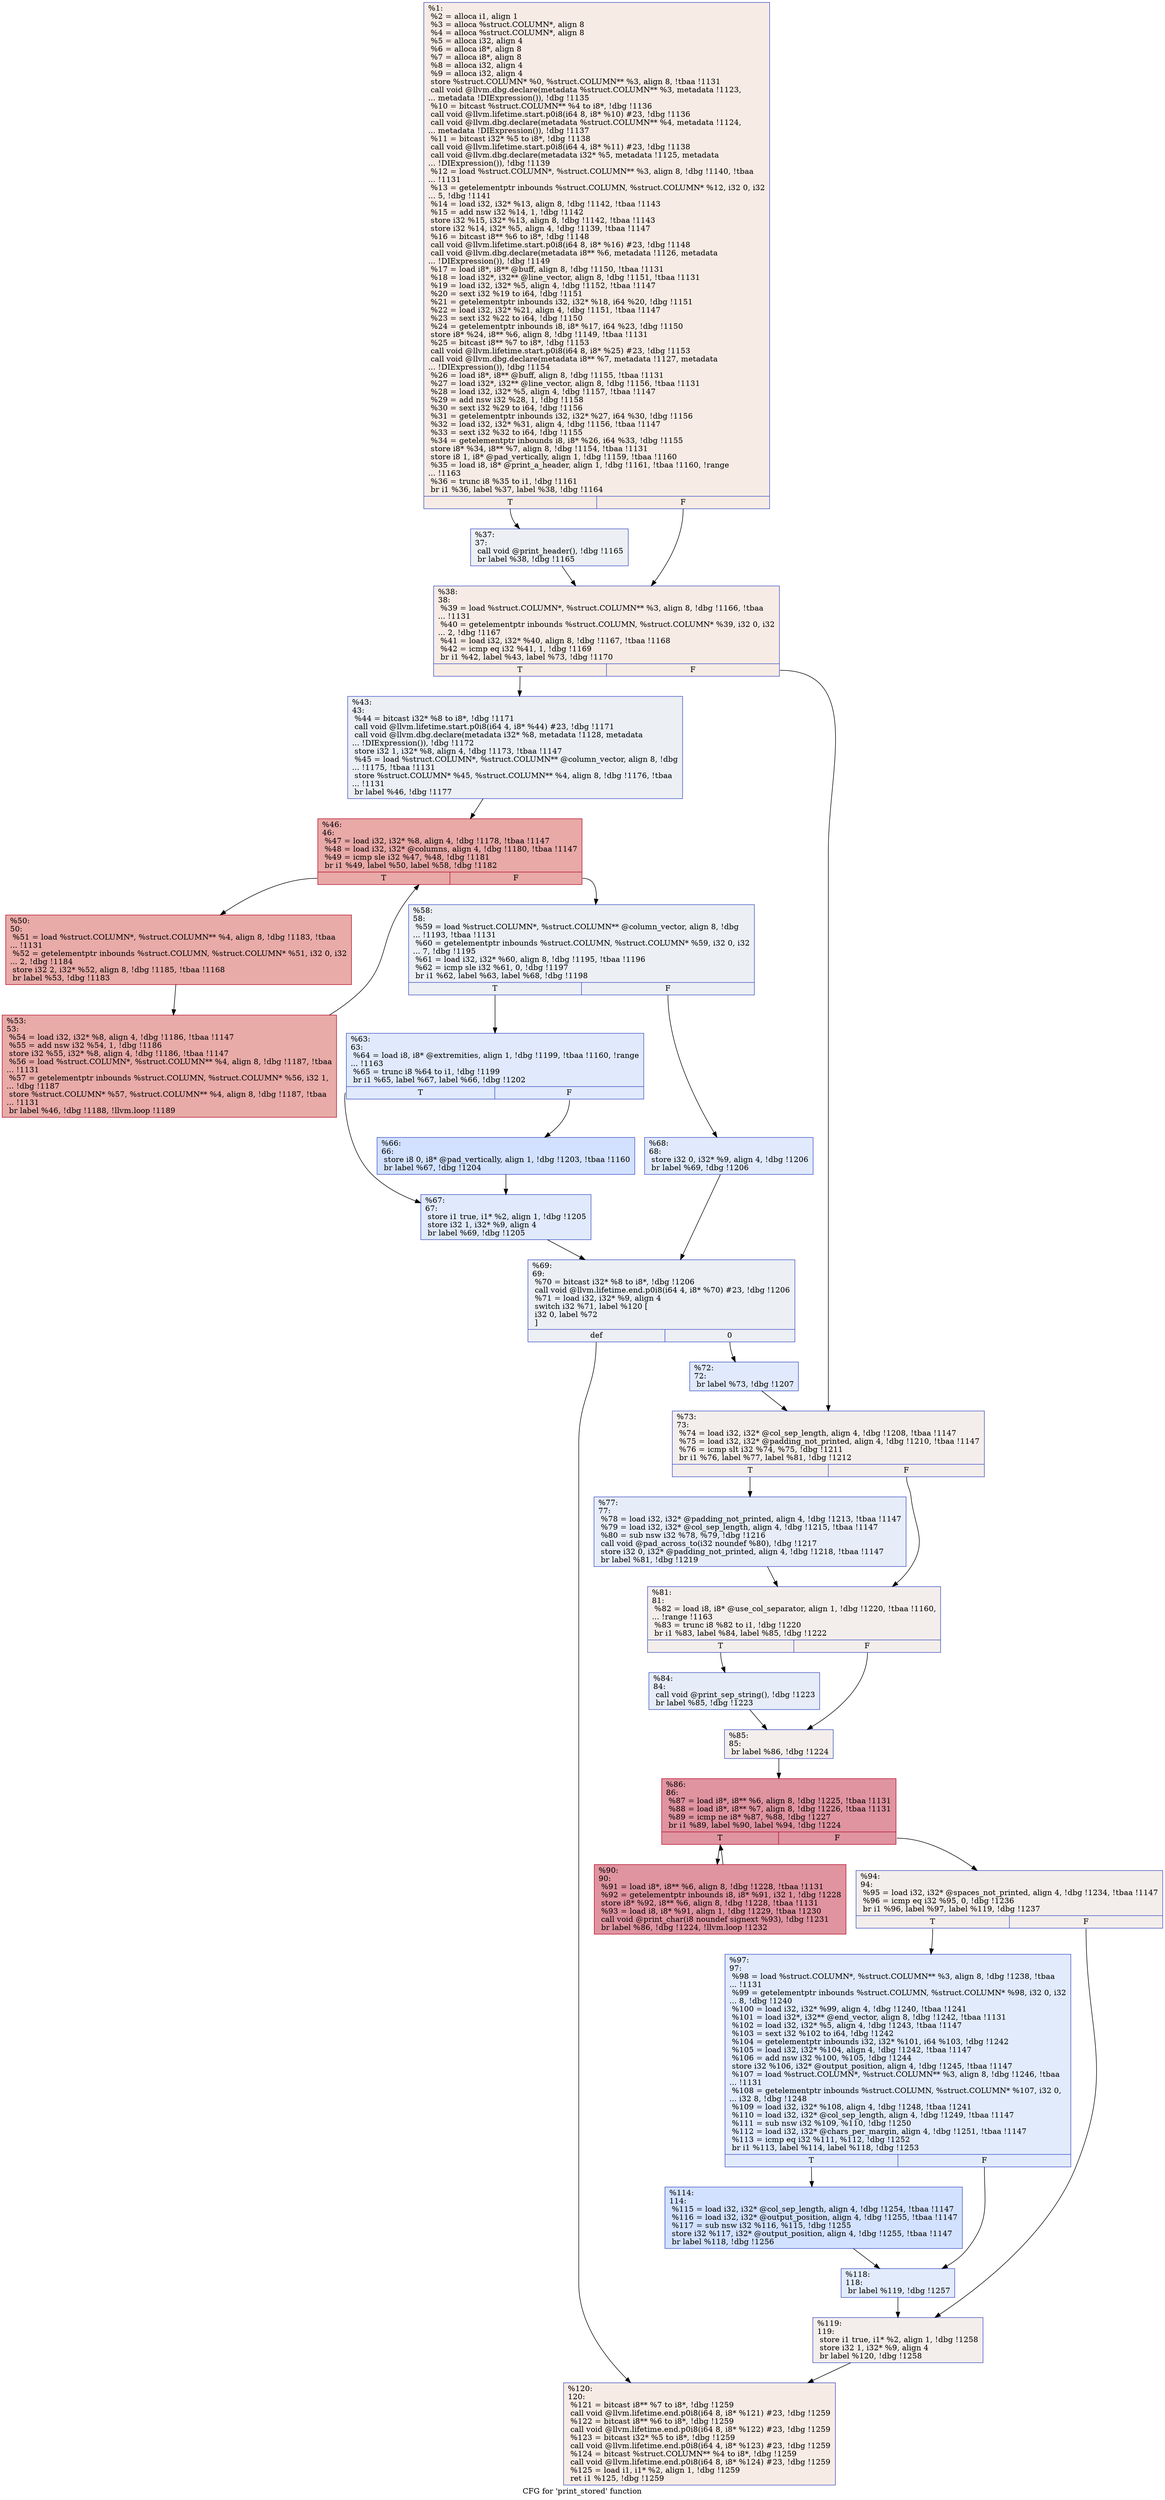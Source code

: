 digraph "CFG for 'print_stored' function" {
	label="CFG for 'print_stored' function";

	Node0x15e7250 [shape=record,color="#3d50c3ff", style=filled, fillcolor="#ecd3c570",label="{%1:\l  %2 = alloca i1, align 1\l  %3 = alloca %struct.COLUMN*, align 8\l  %4 = alloca %struct.COLUMN*, align 8\l  %5 = alloca i32, align 4\l  %6 = alloca i8*, align 8\l  %7 = alloca i8*, align 8\l  %8 = alloca i32, align 4\l  %9 = alloca i32, align 4\l  store %struct.COLUMN* %0, %struct.COLUMN** %3, align 8, !tbaa !1131\l  call void @llvm.dbg.declare(metadata %struct.COLUMN** %3, metadata !1123,\l... metadata !DIExpression()), !dbg !1135\l  %10 = bitcast %struct.COLUMN** %4 to i8*, !dbg !1136\l  call void @llvm.lifetime.start.p0i8(i64 8, i8* %10) #23, !dbg !1136\l  call void @llvm.dbg.declare(metadata %struct.COLUMN** %4, metadata !1124,\l... metadata !DIExpression()), !dbg !1137\l  %11 = bitcast i32* %5 to i8*, !dbg !1138\l  call void @llvm.lifetime.start.p0i8(i64 4, i8* %11) #23, !dbg !1138\l  call void @llvm.dbg.declare(metadata i32* %5, metadata !1125, metadata\l... !DIExpression()), !dbg !1139\l  %12 = load %struct.COLUMN*, %struct.COLUMN** %3, align 8, !dbg !1140, !tbaa\l... !1131\l  %13 = getelementptr inbounds %struct.COLUMN, %struct.COLUMN* %12, i32 0, i32\l... 5, !dbg !1141\l  %14 = load i32, i32* %13, align 8, !dbg !1142, !tbaa !1143\l  %15 = add nsw i32 %14, 1, !dbg !1142\l  store i32 %15, i32* %13, align 8, !dbg !1142, !tbaa !1143\l  store i32 %14, i32* %5, align 4, !dbg !1139, !tbaa !1147\l  %16 = bitcast i8** %6 to i8*, !dbg !1148\l  call void @llvm.lifetime.start.p0i8(i64 8, i8* %16) #23, !dbg !1148\l  call void @llvm.dbg.declare(metadata i8** %6, metadata !1126, metadata\l... !DIExpression()), !dbg !1149\l  %17 = load i8*, i8** @buff, align 8, !dbg !1150, !tbaa !1131\l  %18 = load i32*, i32** @line_vector, align 8, !dbg !1151, !tbaa !1131\l  %19 = load i32, i32* %5, align 4, !dbg !1152, !tbaa !1147\l  %20 = sext i32 %19 to i64, !dbg !1151\l  %21 = getelementptr inbounds i32, i32* %18, i64 %20, !dbg !1151\l  %22 = load i32, i32* %21, align 4, !dbg !1151, !tbaa !1147\l  %23 = sext i32 %22 to i64, !dbg !1150\l  %24 = getelementptr inbounds i8, i8* %17, i64 %23, !dbg !1150\l  store i8* %24, i8** %6, align 8, !dbg !1149, !tbaa !1131\l  %25 = bitcast i8** %7 to i8*, !dbg !1153\l  call void @llvm.lifetime.start.p0i8(i64 8, i8* %25) #23, !dbg !1153\l  call void @llvm.dbg.declare(metadata i8** %7, metadata !1127, metadata\l... !DIExpression()), !dbg !1154\l  %26 = load i8*, i8** @buff, align 8, !dbg !1155, !tbaa !1131\l  %27 = load i32*, i32** @line_vector, align 8, !dbg !1156, !tbaa !1131\l  %28 = load i32, i32* %5, align 4, !dbg !1157, !tbaa !1147\l  %29 = add nsw i32 %28, 1, !dbg !1158\l  %30 = sext i32 %29 to i64, !dbg !1156\l  %31 = getelementptr inbounds i32, i32* %27, i64 %30, !dbg !1156\l  %32 = load i32, i32* %31, align 4, !dbg !1156, !tbaa !1147\l  %33 = sext i32 %32 to i64, !dbg !1155\l  %34 = getelementptr inbounds i8, i8* %26, i64 %33, !dbg !1155\l  store i8* %34, i8** %7, align 8, !dbg !1154, !tbaa !1131\l  store i8 1, i8* @pad_vertically, align 1, !dbg !1159, !tbaa !1160\l  %35 = load i8, i8* @print_a_header, align 1, !dbg !1161, !tbaa !1160, !range\l... !1163\l  %36 = trunc i8 %35 to i1, !dbg !1161\l  br i1 %36, label %37, label %38, !dbg !1164\l|{<s0>T|<s1>F}}"];
	Node0x15e7250:s0 -> Node0x163b730;
	Node0x15e7250:s1 -> Node0x163b780;
	Node0x163b730 [shape=record,color="#3d50c3ff", style=filled, fillcolor="#d4dbe670",label="{%37:\l37:                                               \l  call void @print_header(), !dbg !1165\l  br label %38, !dbg !1165\l}"];
	Node0x163b730 -> Node0x163b780;
	Node0x163b780 [shape=record,color="#3d50c3ff", style=filled, fillcolor="#ecd3c570",label="{%38:\l38:                                               \l  %39 = load %struct.COLUMN*, %struct.COLUMN** %3, align 8, !dbg !1166, !tbaa\l... !1131\l  %40 = getelementptr inbounds %struct.COLUMN, %struct.COLUMN* %39, i32 0, i32\l... 2, !dbg !1167\l  %41 = load i32, i32* %40, align 8, !dbg !1167, !tbaa !1168\l  %42 = icmp eq i32 %41, 1, !dbg !1169\l  br i1 %42, label %43, label %73, !dbg !1170\l|{<s0>T|<s1>F}}"];
	Node0x163b780:s0 -> Node0x163b7d0;
	Node0x163b780:s1 -> Node0x163bb40;
	Node0x163b7d0 [shape=record,color="#3d50c3ff", style=filled, fillcolor="#d4dbe670",label="{%43:\l43:                                               \l  %44 = bitcast i32* %8 to i8*, !dbg !1171\l  call void @llvm.lifetime.start.p0i8(i64 4, i8* %44) #23, !dbg !1171\l  call void @llvm.dbg.declare(metadata i32* %8, metadata !1128, metadata\l... !DIExpression()), !dbg !1172\l  store i32 1, i32* %8, align 4, !dbg !1173, !tbaa !1147\l  %45 = load %struct.COLUMN*, %struct.COLUMN** @column_vector, align 8, !dbg\l... !1175, !tbaa !1131\l  store %struct.COLUMN* %45, %struct.COLUMN** %4, align 8, !dbg !1176, !tbaa\l... !1131\l  br label %46, !dbg !1177\l}"];
	Node0x163b7d0 -> Node0x163b820;
	Node0x163b820 [shape=record,color="#b70d28ff", style=filled, fillcolor="#ca3b3770",label="{%46:\l46:                                               \l  %47 = load i32, i32* %8, align 4, !dbg !1178, !tbaa !1147\l  %48 = load i32, i32* @columns, align 4, !dbg !1180, !tbaa !1147\l  %49 = icmp sle i32 %47, %48, !dbg !1181\l  br i1 %49, label %50, label %58, !dbg !1182\l|{<s0>T|<s1>F}}"];
	Node0x163b820:s0 -> Node0x163b870;
	Node0x163b820:s1 -> Node0x163b910;
	Node0x163b870 [shape=record,color="#b70d28ff", style=filled, fillcolor="#cc403a70",label="{%50:\l50:                                               \l  %51 = load %struct.COLUMN*, %struct.COLUMN** %4, align 8, !dbg !1183, !tbaa\l... !1131\l  %52 = getelementptr inbounds %struct.COLUMN, %struct.COLUMN* %51, i32 0, i32\l... 2, !dbg !1184\l  store i32 2, i32* %52, align 8, !dbg !1185, !tbaa !1168\l  br label %53, !dbg !1183\l}"];
	Node0x163b870 -> Node0x163b8c0;
	Node0x163b8c0 [shape=record,color="#b70d28ff", style=filled, fillcolor="#cc403a70",label="{%53:\l53:                                               \l  %54 = load i32, i32* %8, align 4, !dbg !1186, !tbaa !1147\l  %55 = add nsw i32 %54, 1, !dbg !1186\l  store i32 %55, i32* %8, align 4, !dbg !1186, !tbaa !1147\l  %56 = load %struct.COLUMN*, %struct.COLUMN** %4, align 8, !dbg !1187, !tbaa\l... !1131\l  %57 = getelementptr inbounds %struct.COLUMN, %struct.COLUMN* %56, i32 1,\l... !dbg !1187\l  store %struct.COLUMN* %57, %struct.COLUMN** %4, align 8, !dbg !1187, !tbaa\l... !1131\l  br label %46, !dbg !1188, !llvm.loop !1189\l}"];
	Node0x163b8c0 -> Node0x163b820;
	Node0x163b910 [shape=record,color="#3d50c3ff", style=filled, fillcolor="#d4dbe670",label="{%58:\l58:                                               \l  %59 = load %struct.COLUMN*, %struct.COLUMN** @column_vector, align 8, !dbg\l... !1193, !tbaa !1131\l  %60 = getelementptr inbounds %struct.COLUMN, %struct.COLUMN* %59, i32 0, i32\l... 7, !dbg !1195\l  %61 = load i32, i32* %60, align 8, !dbg !1195, !tbaa !1196\l  %62 = icmp sle i32 %61, 0, !dbg !1197\l  br i1 %62, label %63, label %68, !dbg !1198\l|{<s0>T|<s1>F}}"];
	Node0x163b910:s0 -> Node0x163b960;
	Node0x163b910:s1 -> Node0x163ba50;
	Node0x163b960 [shape=record,color="#3d50c3ff", style=filled, fillcolor="#b9d0f970",label="{%63:\l63:                                               \l  %64 = load i8, i8* @extremities, align 1, !dbg !1199, !tbaa !1160, !range\l... !1163\l  %65 = trunc i8 %64 to i1, !dbg !1199\l  br i1 %65, label %67, label %66, !dbg !1202\l|{<s0>T|<s1>F}}"];
	Node0x163b960:s0 -> Node0x163ba00;
	Node0x163b960:s1 -> Node0x163b9b0;
	Node0x163b9b0 [shape=record,color="#3d50c3ff", style=filled, fillcolor="#9abbff70",label="{%66:\l66:                                               \l  store i8 0, i8* @pad_vertically, align 1, !dbg !1203, !tbaa !1160\l  br label %67, !dbg !1204\l}"];
	Node0x163b9b0 -> Node0x163ba00;
	Node0x163ba00 [shape=record,color="#3d50c3ff", style=filled, fillcolor="#b9d0f970",label="{%67:\l67:                                               \l  store i1 true, i1* %2, align 1, !dbg !1205\l  store i32 1, i32* %9, align 4\l  br label %69, !dbg !1205\l}"];
	Node0x163ba00 -> Node0x163baa0;
	Node0x163ba50 [shape=record,color="#3d50c3ff", style=filled, fillcolor="#b9d0f970",label="{%68:\l68:                                               \l  store i32 0, i32* %9, align 4, !dbg !1206\l  br label %69, !dbg !1206\l}"];
	Node0x163ba50 -> Node0x163baa0;
	Node0x163baa0 [shape=record,color="#3d50c3ff", style=filled, fillcolor="#d4dbe670",label="{%69:\l69:                                               \l  %70 = bitcast i32* %8 to i8*, !dbg !1206\l  call void @llvm.lifetime.end.p0i8(i64 4, i8* %70) #23, !dbg !1206\l  %71 = load i32, i32* %9, align 4\l  switch i32 %71, label %120 [\l    i32 0, label %72\l  ]\l|{<s0>def|<s1>0}}"];
	Node0x163baa0:s0 -> Node0x163bf00;
	Node0x163baa0:s1 -> Node0x163baf0;
	Node0x163baf0 [shape=record,color="#3d50c3ff", style=filled, fillcolor="#b9d0f970",label="{%72:\l72:                                               \l  br label %73, !dbg !1207\l}"];
	Node0x163baf0 -> Node0x163bb40;
	Node0x163bb40 [shape=record,color="#3d50c3ff", style=filled, fillcolor="#e3d9d370",label="{%73:\l73:                                               \l  %74 = load i32, i32* @col_sep_length, align 4, !dbg !1208, !tbaa !1147\l  %75 = load i32, i32* @padding_not_printed, align 4, !dbg !1210, !tbaa !1147\l  %76 = icmp slt i32 %74, %75, !dbg !1211\l  br i1 %76, label %77, label %81, !dbg !1212\l|{<s0>T|<s1>F}}"];
	Node0x163bb40:s0 -> Node0x163bb90;
	Node0x163bb40:s1 -> Node0x163bbe0;
	Node0x163bb90 [shape=record,color="#3d50c3ff", style=filled, fillcolor="#c7d7f070",label="{%77:\l77:                                               \l  %78 = load i32, i32* @padding_not_printed, align 4, !dbg !1213, !tbaa !1147\l  %79 = load i32, i32* @col_sep_length, align 4, !dbg !1215, !tbaa !1147\l  %80 = sub nsw i32 %78, %79, !dbg !1216\l  call void @pad_across_to(i32 noundef %80), !dbg !1217\l  store i32 0, i32* @padding_not_printed, align 4, !dbg !1218, !tbaa !1147\l  br label %81, !dbg !1219\l}"];
	Node0x163bb90 -> Node0x163bbe0;
	Node0x163bbe0 [shape=record,color="#3d50c3ff", style=filled, fillcolor="#e3d9d370",label="{%81:\l81:                                               \l  %82 = load i8, i8* @use_col_separator, align 1, !dbg !1220, !tbaa !1160,\l... !range !1163\l  %83 = trunc i8 %82 to i1, !dbg !1220\l  br i1 %83, label %84, label %85, !dbg !1222\l|{<s0>T|<s1>F}}"];
	Node0x163bbe0:s0 -> Node0x163bc30;
	Node0x163bbe0:s1 -> Node0x163bc80;
	Node0x163bc30 [shape=record,color="#3d50c3ff", style=filled, fillcolor="#c7d7f070",label="{%84:\l84:                                               \l  call void @print_sep_string(), !dbg !1223\l  br label %85, !dbg !1223\l}"];
	Node0x163bc30 -> Node0x163bc80;
	Node0x163bc80 [shape=record,color="#3d50c3ff", style=filled, fillcolor="#e3d9d370",label="{%85:\l85:                                               \l  br label %86, !dbg !1224\l}"];
	Node0x163bc80 -> Node0x163bcd0;
	Node0x163bcd0 [shape=record,color="#b70d28ff", style=filled, fillcolor="#b70d2870",label="{%86:\l86:                                               \l  %87 = load i8*, i8** %6, align 8, !dbg !1225, !tbaa !1131\l  %88 = load i8*, i8** %7, align 8, !dbg !1226, !tbaa !1131\l  %89 = icmp ne i8* %87, %88, !dbg !1227\l  br i1 %89, label %90, label %94, !dbg !1224\l|{<s0>T|<s1>F}}"];
	Node0x163bcd0:s0 -> Node0x163bd20;
	Node0x163bcd0:s1 -> Node0x163bd70;
	Node0x163bd20 [shape=record,color="#b70d28ff", style=filled, fillcolor="#b70d2870",label="{%90:\l90:                                               \l  %91 = load i8*, i8** %6, align 8, !dbg !1228, !tbaa !1131\l  %92 = getelementptr inbounds i8, i8* %91, i32 1, !dbg !1228\l  store i8* %92, i8** %6, align 8, !dbg !1228, !tbaa !1131\l  %93 = load i8, i8* %91, align 1, !dbg !1229, !tbaa !1230\l  call void @print_char(i8 noundef signext %93), !dbg !1231\l  br label %86, !dbg !1224, !llvm.loop !1232\l}"];
	Node0x163bd20 -> Node0x163bcd0;
	Node0x163bd70 [shape=record,color="#3d50c3ff", style=filled, fillcolor="#e3d9d370",label="{%94:\l94:                                               \l  %95 = load i32, i32* @spaces_not_printed, align 4, !dbg !1234, !tbaa !1147\l  %96 = icmp eq i32 %95, 0, !dbg !1236\l  br i1 %96, label %97, label %119, !dbg !1237\l|{<s0>T|<s1>F}}"];
	Node0x163bd70:s0 -> Node0x163bdc0;
	Node0x163bd70:s1 -> Node0x163beb0;
	Node0x163bdc0 [shape=record,color="#3d50c3ff", style=filled, fillcolor="#bbd1f870",label="{%97:\l97:                                               \l  %98 = load %struct.COLUMN*, %struct.COLUMN** %3, align 8, !dbg !1238, !tbaa\l... !1131\l  %99 = getelementptr inbounds %struct.COLUMN, %struct.COLUMN* %98, i32 0, i32\l... 8, !dbg !1240\l  %100 = load i32, i32* %99, align 4, !dbg !1240, !tbaa !1241\l  %101 = load i32*, i32** @end_vector, align 8, !dbg !1242, !tbaa !1131\l  %102 = load i32, i32* %5, align 4, !dbg !1243, !tbaa !1147\l  %103 = sext i32 %102 to i64, !dbg !1242\l  %104 = getelementptr inbounds i32, i32* %101, i64 %103, !dbg !1242\l  %105 = load i32, i32* %104, align 4, !dbg !1242, !tbaa !1147\l  %106 = add nsw i32 %100, %105, !dbg !1244\l  store i32 %106, i32* @output_position, align 4, !dbg !1245, !tbaa !1147\l  %107 = load %struct.COLUMN*, %struct.COLUMN** %3, align 8, !dbg !1246, !tbaa\l... !1131\l  %108 = getelementptr inbounds %struct.COLUMN, %struct.COLUMN* %107, i32 0,\l... i32 8, !dbg !1248\l  %109 = load i32, i32* %108, align 4, !dbg !1248, !tbaa !1241\l  %110 = load i32, i32* @col_sep_length, align 4, !dbg !1249, !tbaa !1147\l  %111 = sub nsw i32 %109, %110, !dbg !1250\l  %112 = load i32, i32* @chars_per_margin, align 4, !dbg !1251, !tbaa !1147\l  %113 = icmp eq i32 %111, %112, !dbg !1252\l  br i1 %113, label %114, label %118, !dbg !1253\l|{<s0>T|<s1>F}}"];
	Node0x163bdc0:s0 -> Node0x163be10;
	Node0x163bdc0:s1 -> Node0x163be60;
	Node0x163be10 [shape=record,color="#3d50c3ff", style=filled, fillcolor="#9abbff70",label="{%114:\l114:                                              \l  %115 = load i32, i32* @col_sep_length, align 4, !dbg !1254, !tbaa !1147\l  %116 = load i32, i32* @output_position, align 4, !dbg !1255, !tbaa !1147\l  %117 = sub nsw i32 %116, %115, !dbg !1255\l  store i32 %117, i32* @output_position, align 4, !dbg !1255, !tbaa !1147\l  br label %118, !dbg !1256\l}"];
	Node0x163be10 -> Node0x163be60;
	Node0x163be60 [shape=record,color="#3d50c3ff", style=filled, fillcolor="#bbd1f870",label="{%118:\l118:                                              \l  br label %119, !dbg !1257\l}"];
	Node0x163be60 -> Node0x163beb0;
	Node0x163beb0 [shape=record,color="#3d50c3ff", style=filled, fillcolor="#e3d9d370",label="{%119:\l119:                                              \l  store i1 true, i1* %2, align 1, !dbg !1258\l  store i32 1, i32* %9, align 4\l  br label %120, !dbg !1258\l}"];
	Node0x163beb0 -> Node0x163bf00;
	Node0x163bf00 [shape=record,color="#3d50c3ff", style=filled, fillcolor="#ecd3c570",label="{%120:\l120:                                              \l  %121 = bitcast i8** %7 to i8*, !dbg !1259\l  call void @llvm.lifetime.end.p0i8(i64 8, i8* %121) #23, !dbg !1259\l  %122 = bitcast i8** %6 to i8*, !dbg !1259\l  call void @llvm.lifetime.end.p0i8(i64 8, i8* %122) #23, !dbg !1259\l  %123 = bitcast i32* %5 to i8*, !dbg !1259\l  call void @llvm.lifetime.end.p0i8(i64 4, i8* %123) #23, !dbg !1259\l  %124 = bitcast %struct.COLUMN** %4 to i8*, !dbg !1259\l  call void @llvm.lifetime.end.p0i8(i64 8, i8* %124) #23, !dbg !1259\l  %125 = load i1, i1* %2, align 1, !dbg !1259\l  ret i1 %125, !dbg !1259\l}"];
}
